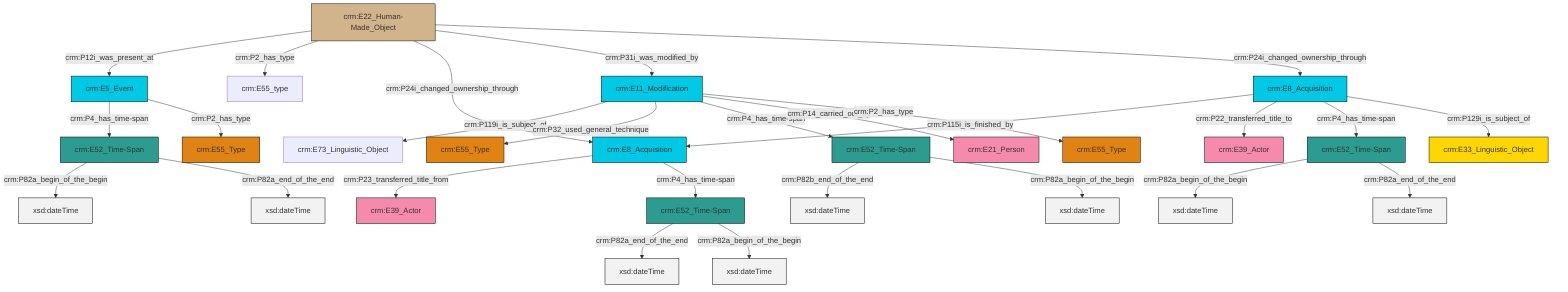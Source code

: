graph TD
classDef Literal fill:#f2f2f2,stroke:#000000;
classDef CRM_Entity fill:#FFFFFF,stroke:#000000;
classDef Temporal_Entity fill:#00C9E6, stroke:#000000;
classDef Type fill:#E18312, stroke:#000000;
classDef Time-Span fill:#2C9C91, stroke:#000000;
classDef Appellation fill:#FFEB7F, stroke:#000000;
classDef Place fill:#008836, stroke:#000000;
classDef Persistent_Item fill:#B266B2, stroke:#000000;
classDef Conceptual_Object fill:#FFD700, stroke:#000000;
classDef Physical_Thing fill:#D2B48C, stroke:#000000;
classDef Actor fill:#f58aad, stroke:#000000;
classDef PC_Classes fill:#4ce600, stroke:#000000;
classDef Multi fill:#cccccc,stroke:#000000;

4["crm:E52_Time-Span"]:::Time-Span -->|crm:P82a_begin_of_the_begin| 5[xsd:dateTime]:::Literal
8["crm:E11_Modification"]:::Temporal_Entity -->|crm:P119i_is_subject_of| 9["crm:E73_Linguistic_Object"]:::Default
0["crm:E8_Acquisition"]:::Temporal_Entity -->|crm:P23_transferred_title_from| 10["crm:E39_Actor"]:::Actor
11["crm:E52_Time-Span"]:::Time-Span -->|crm:P82a_begin_of_the_begin| 12[xsd:dateTime]:::Literal
2["crm:E8_Acquisition"]:::Temporal_Entity -->|crm:P115i_is_finished_by| 0["crm:E8_Acquisition"]:::Temporal_Entity
18["crm:E22_Human-Made_Object"]:::Physical_Thing -->|crm:P12i_was_present_at| 19["crm:E5_Event"]:::Temporal_Entity
21["crm:E52_Time-Span"]:::Time-Span -->|crm:P82a_end_of_the_end| 22[xsd:dateTime]:::Literal
18["crm:E22_Human-Made_Object"]:::Physical_Thing -->|crm:P2_has_type| 23["crm:E55_type"]:::Default
8["crm:E11_Modification"]:::Temporal_Entity -->|crm:P32_used_general_technique| 16["crm:E55_Type"]:::Type
2["crm:E8_Acquisition"]:::Temporal_Entity -->|crm:P22_transferred_title_to| 28["crm:E39_Actor"]:::Actor
19["crm:E5_Event"]:::Temporal_Entity -->|crm:P4_has_time-span| 4["crm:E52_Time-Span"]:::Time-Span
19["crm:E5_Event"]:::Temporal_Entity -->|crm:P2_has_type| 13["crm:E55_Type"]:::Type
6["crm:E52_Time-Span"]:::Time-Span -->|crm:P82b_end_of_the_end| 32[xsd:dateTime]:::Literal
18["crm:E22_Human-Made_Object"]:::Physical_Thing -->|crm:P24i_changed_ownership_through| 0["crm:E8_Acquisition"]:::Temporal_Entity
2["crm:E8_Acquisition"]:::Temporal_Entity -->|crm:P4_has_time-span| 11["crm:E52_Time-Span"]:::Time-Span
8["crm:E11_Modification"]:::Temporal_Entity -->|crm:P4_has_time-span| 6["crm:E52_Time-Span"]:::Time-Span
18["crm:E22_Human-Made_Object"]:::Physical_Thing -->|crm:P31i_was_modified_by| 8["crm:E11_Modification"]:::Temporal_Entity
8["crm:E11_Modification"]:::Temporal_Entity -->|crm:P14_carried_out_by| 34["crm:E21_Person"]:::Actor
8["crm:E11_Modification"]:::Temporal_Entity -->|crm:P2_has_type| 37["crm:E55_Type"]:::Type
18["crm:E22_Human-Made_Object"]:::Physical_Thing -->|crm:P24i_changed_ownership_through| 2["crm:E8_Acquisition"]:::Temporal_Entity
2["crm:E8_Acquisition"]:::Temporal_Entity -->|crm:P129i_is_subject_of| 29["crm:E33_Linguistic_Object"]:::Conceptual_Object
0["crm:E8_Acquisition"]:::Temporal_Entity -->|crm:P4_has_time-span| 21["crm:E52_Time-Span"]:::Time-Span
11["crm:E52_Time-Span"]:::Time-Span -->|crm:P82a_end_of_the_end| 39[xsd:dateTime]:::Literal
6["crm:E52_Time-Span"]:::Time-Span -->|crm:P82a_begin_of_the_begin| 40[xsd:dateTime]:::Literal
21["crm:E52_Time-Span"]:::Time-Span -->|crm:P82a_begin_of_the_begin| 41[xsd:dateTime]:::Literal
4["crm:E52_Time-Span"]:::Time-Span -->|crm:P82a_end_of_the_end| 43[xsd:dateTime]:::Literal
